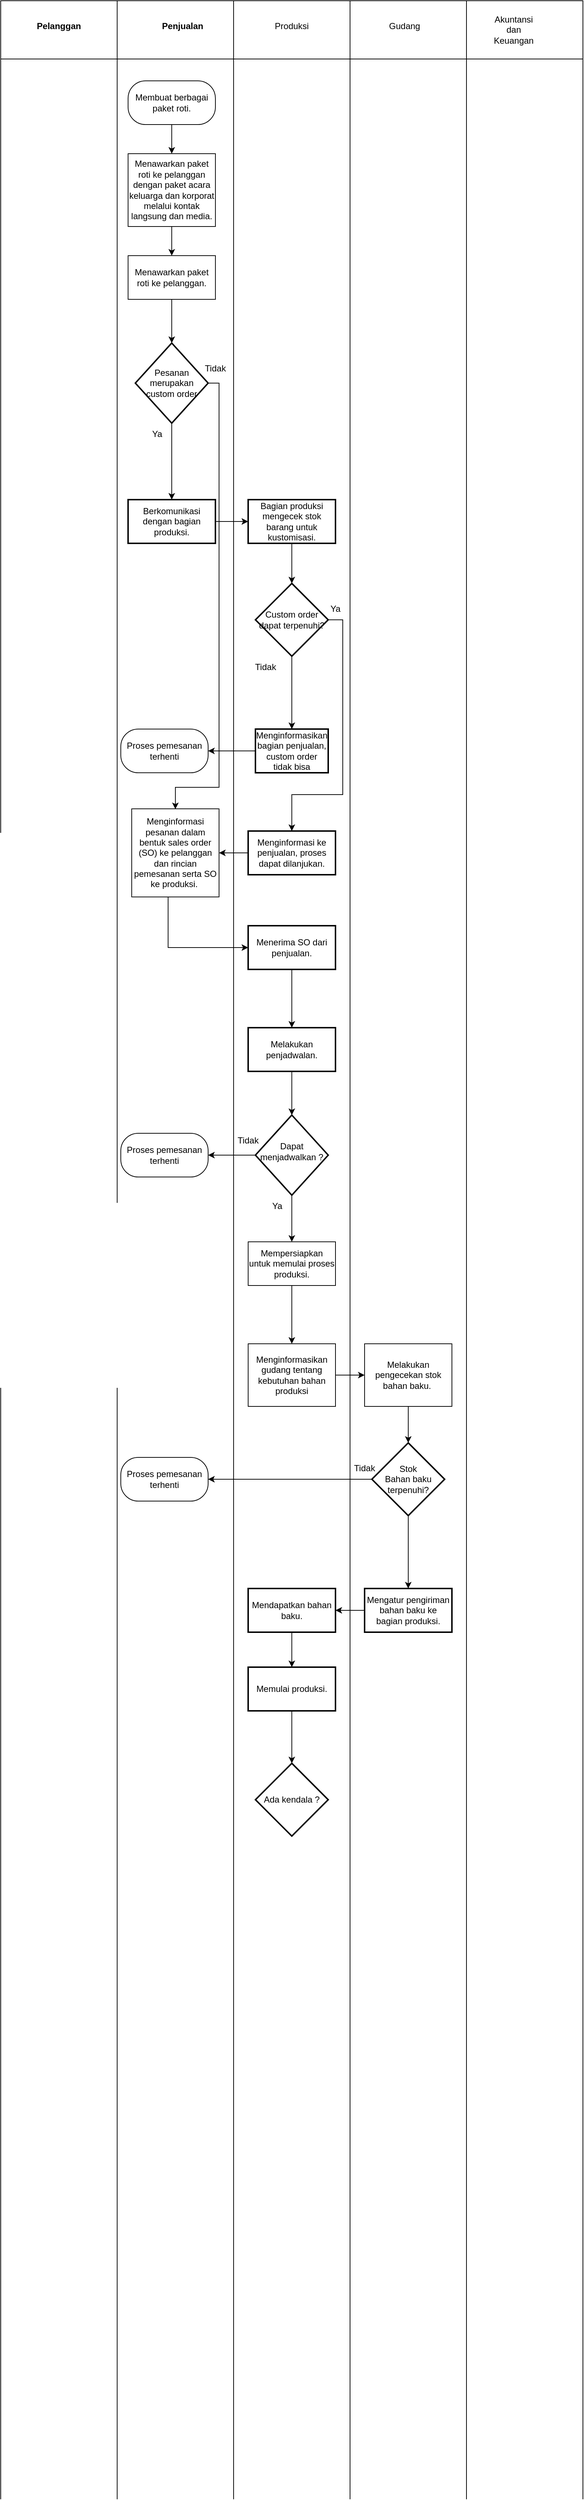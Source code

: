 <mxfile version="23.1.2" type="github">
  <diagram name="Page-1" id="GLsYwR4bpoCbrgy6YhnN">
    <mxGraphModel dx="1257" dy="620" grid="1" gridSize="10" guides="1" tooltips="1" connect="1" arrows="1" fold="1" page="1" pageScale="1" pageWidth="827" pageHeight="1169" math="0" shadow="0">
      <root>
        <mxCell id="0" />
        <mxCell id="1" parent="0" />
        <mxCell id="YVFMAMZDy8oQ01eAMkrq-2" value="" style="shape=table;startSize=0;container=1;collapsible=0;childLayout=tableLayout;fontSize=16;movable=1;resizable=1;rotatable=1;deletable=1;editable=1;locked=0;connectable=1;" vertex="1" parent="1">
          <mxGeometry x="20" y="50" width="800" height="80" as="geometry" />
        </mxCell>
        <mxCell id="YVFMAMZDy8oQ01eAMkrq-3" value="" style="shape=tableRow;horizontal=0;startSize=0;swimlaneHead=0;swimlaneBody=0;strokeColor=inherit;top=0;left=0;bottom=0;right=0;collapsible=0;dropTarget=0;fillColor=none;points=[[0,0.5],[1,0.5]];portConstraint=eastwest;fontSize=16;" vertex="1" parent="YVFMAMZDy8oQ01eAMkrq-2">
          <mxGeometry width="800" height="80" as="geometry" />
        </mxCell>
        <mxCell id="YVFMAMZDy8oQ01eAMkrq-4" value="" style="shape=partialRectangle;html=1;whiteSpace=wrap;connectable=0;strokeColor=inherit;overflow=hidden;fillColor=none;top=0;left=0;bottom=0;right=0;pointerEvents=1;fontSize=16;" vertex="1" parent="YVFMAMZDy8oQ01eAMkrq-3">
          <mxGeometry width="160" height="80" as="geometry">
            <mxRectangle width="160" height="80" as="alternateBounds" />
          </mxGeometry>
        </mxCell>
        <mxCell id="YVFMAMZDy8oQ01eAMkrq-5" value="" style="shape=partialRectangle;html=1;whiteSpace=wrap;connectable=0;strokeColor=inherit;overflow=hidden;fillColor=none;top=0;left=0;bottom=0;right=0;pointerEvents=1;fontSize=16;" vertex="1" parent="YVFMAMZDy8oQ01eAMkrq-3">
          <mxGeometry x="160" width="160" height="80" as="geometry">
            <mxRectangle width="160" height="80" as="alternateBounds" />
          </mxGeometry>
        </mxCell>
        <mxCell id="YVFMAMZDy8oQ01eAMkrq-6" value="" style="shape=partialRectangle;html=1;whiteSpace=wrap;connectable=0;strokeColor=inherit;overflow=hidden;fillColor=none;top=0;left=0;bottom=0;right=0;pointerEvents=1;fontSize=16;" vertex="1" parent="YVFMAMZDy8oQ01eAMkrq-3">
          <mxGeometry x="320" width="160" height="80" as="geometry">
            <mxRectangle width="160" height="80" as="alternateBounds" />
          </mxGeometry>
        </mxCell>
        <mxCell id="YVFMAMZDy8oQ01eAMkrq-19" style="shape=partialRectangle;html=1;whiteSpace=wrap;connectable=0;strokeColor=inherit;overflow=hidden;fillColor=none;top=0;left=0;bottom=0;right=0;pointerEvents=1;fontSize=16;" vertex="1" parent="YVFMAMZDy8oQ01eAMkrq-3">
          <mxGeometry x="480" width="160" height="80" as="geometry">
            <mxRectangle width="160" height="80" as="alternateBounds" />
          </mxGeometry>
        </mxCell>
        <mxCell id="YVFMAMZDy8oQ01eAMkrq-28" style="shape=partialRectangle;html=1;whiteSpace=wrap;connectable=0;strokeColor=inherit;overflow=hidden;fillColor=none;top=0;left=0;bottom=0;right=0;pointerEvents=1;fontSize=16;" vertex="1" parent="YVFMAMZDy8oQ01eAMkrq-3">
          <mxGeometry x="640" width="160" height="80" as="geometry">
            <mxRectangle width="160" height="80" as="alternateBounds" />
          </mxGeometry>
        </mxCell>
        <mxCell id="YVFMAMZDy8oQ01eAMkrq-30" value="" style="shape=partialRectangle;whiteSpace=wrap;html=1;bottom=0;top=0;fillColor=none;movable=1;resizable=1;rotatable=1;deletable=1;editable=1;locked=0;connectable=1;" vertex="1" parent="1">
          <mxGeometry x="20" y="130" width="160" height="3350" as="geometry" />
        </mxCell>
        <mxCell id="YVFMAMZDy8oQ01eAMkrq-31" value="" style="shape=partialRectangle;whiteSpace=wrap;html=1;bottom=0;top=0;fillColor=none;movable=1;resizable=1;rotatable=1;deletable=1;editable=1;locked=0;connectable=1;" vertex="1" parent="1">
          <mxGeometry x="180" y="120" width="160" height="3360" as="geometry" />
        </mxCell>
        <mxCell id="YVFMAMZDy8oQ01eAMkrq-33" value="" style="shape=partialRectangle;whiteSpace=wrap;html=1;bottom=0;top=0;fillColor=none;movable=1;resizable=1;rotatable=1;deletable=1;editable=1;locked=0;connectable=1;" vertex="1" parent="1">
          <mxGeometry x="500" y="130" width="160" height="3350" as="geometry" />
        </mxCell>
        <mxCell id="YVFMAMZDy8oQ01eAMkrq-34" value="" style="shape=partialRectangle;whiteSpace=wrap;html=1;bottom=0;top=0;fillColor=none;movable=1;resizable=1;rotatable=1;deletable=1;editable=1;locked=0;connectable=1;" vertex="1" parent="1">
          <mxGeometry x="660" y="130" width="160" height="3350" as="geometry" />
        </mxCell>
        <mxCell id="YVFMAMZDy8oQ01eAMkrq-35" value="Pelanggan" style="text;html=1;strokeColor=none;fillColor=none;align=center;verticalAlign=middle;whiteSpace=wrap;rounded=0;fontStyle=1" vertex="1" parent="1">
          <mxGeometry x="70" y="70" width="60" height="30" as="geometry" />
        </mxCell>
        <mxCell id="YVFMAMZDy8oQ01eAMkrq-36" value="Penjualan" style="text;html=1;strokeColor=none;fillColor=none;align=center;verticalAlign=middle;whiteSpace=wrap;rounded=0;fontStyle=1" vertex="1" parent="1">
          <mxGeometry x="240" y="70" width="60" height="30" as="geometry" />
        </mxCell>
        <mxCell id="YVFMAMZDy8oQ01eAMkrq-37" value="Produksi" style="text;html=1;strokeColor=none;fillColor=none;align=center;verticalAlign=middle;whiteSpace=wrap;rounded=0;" vertex="1" parent="1">
          <mxGeometry x="390" y="70" width="60" height="30" as="geometry" />
        </mxCell>
        <mxCell id="YVFMAMZDy8oQ01eAMkrq-38" value="Gudang" style="text;html=1;strokeColor=none;fillColor=none;align=center;verticalAlign=middle;whiteSpace=wrap;rounded=0;" vertex="1" parent="1">
          <mxGeometry x="545" y="70" width="60" height="30" as="geometry" />
        </mxCell>
        <mxCell id="YVFMAMZDy8oQ01eAMkrq-39" value="Akuntansi dan Keuangan" style="text;html=1;strokeColor=none;fillColor=none;align=center;verticalAlign=middle;whiteSpace=wrap;rounded=0;" vertex="1" parent="1">
          <mxGeometry x="695" y="75" width="60" height="30" as="geometry" />
        </mxCell>
        <mxCell id="YVFMAMZDy8oQ01eAMkrq-42" value="" style="edgeStyle=orthogonalEdgeStyle;rounded=0;orthogonalLoop=1;jettySize=auto;html=1;" edge="1" parent="1" source="YVFMAMZDy8oQ01eAMkrq-40" target="YVFMAMZDy8oQ01eAMkrq-41">
          <mxGeometry relative="1" as="geometry" />
        </mxCell>
        <mxCell id="YVFMAMZDy8oQ01eAMkrq-40" value="Membuat berbagai paket roti." style="rounded=1;whiteSpace=wrap;html=1;arcSize=40;" vertex="1" parent="1">
          <mxGeometry x="195" y="160" width="120" height="60" as="geometry" />
        </mxCell>
        <mxCell id="YVFMAMZDy8oQ01eAMkrq-44" value="" style="edgeStyle=orthogonalEdgeStyle;rounded=0;orthogonalLoop=1;jettySize=auto;html=1;" edge="1" parent="1" source="YVFMAMZDy8oQ01eAMkrq-41" target="YVFMAMZDy8oQ01eAMkrq-43">
          <mxGeometry relative="1" as="geometry" />
        </mxCell>
        <mxCell id="YVFMAMZDy8oQ01eAMkrq-41" value="Menawarkan paket roti ke pelanggan dengan paket acara keluarga dan korporat melalui kontak langsung dan media." style="rounded=0;whiteSpace=wrap;html=1;" vertex="1" parent="1">
          <mxGeometry x="195" y="260" width="120" height="100" as="geometry" />
        </mxCell>
        <mxCell id="YVFMAMZDy8oQ01eAMkrq-47" value="" style="edgeStyle=orthogonalEdgeStyle;rounded=0;orthogonalLoop=1;jettySize=auto;html=1;" edge="1" parent="1" source="YVFMAMZDy8oQ01eAMkrq-43" target="YVFMAMZDy8oQ01eAMkrq-46">
          <mxGeometry relative="1" as="geometry" />
        </mxCell>
        <mxCell id="YVFMAMZDy8oQ01eAMkrq-43" value="Menawarkan paket roti ke pelanggan." style="rounded=0;whiteSpace=wrap;html=1;" vertex="1" parent="1">
          <mxGeometry x="195" y="400" width="120" height="60" as="geometry" />
        </mxCell>
        <mxCell id="YVFMAMZDy8oQ01eAMkrq-49" value="" style="edgeStyle=orthogonalEdgeStyle;rounded=0;orthogonalLoop=1;jettySize=auto;html=1;" edge="1" parent="1" source="YVFMAMZDy8oQ01eAMkrq-46" target="YVFMAMZDy8oQ01eAMkrq-48">
          <mxGeometry relative="1" as="geometry" />
        </mxCell>
        <mxCell id="YVFMAMZDy8oQ01eAMkrq-46" value="Pesanan merupakan custom order" style="strokeWidth=2;html=1;shape=mxgraph.flowchart.decision;whiteSpace=wrap;" vertex="1" parent="1">
          <mxGeometry x="205" y="520" width="100" height="110" as="geometry" />
        </mxCell>
        <mxCell id="YVFMAMZDy8oQ01eAMkrq-55" style="edgeStyle=orthogonalEdgeStyle;rounded=0;orthogonalLoop=1;jettySize=auto;html=1;" edge="1" parent="1" source="YVFMAMZDy8oQ01eAMkrq-48" target="YVFMAMZDy8oQ01eAMkrq-53">
          <mxGeometry relative="1" as="geometry" />
        </mxCell>
        <mxCell id="YVFMAMZDy8oQ01eAMkrq-48" value="Berkomunikasi dengan bagian produksi." style="whiteSpace=wrap;html=1;strokeWidth=2;" vertex="1" parent="1">
          <mxGeometry x="195" y="735" width="120" height="60" as="geometry" />
        </mxCell>
        <mxCell id="YVFMAMZDy8oQ01eAMkrq-50" value="Ya" style="text;html=1;strokeColor=none;fillColor=none;align=center;verticalAlign=middle;whiteSpace=wrap;rounded=0;" vertex="1" parent="1">
          <mxGeometry x="205" y="630" width="60" height="30" as="geometry" />
        </mxCell>
        <mxCell id="YVFMAMZDy8oQ01eAMkrq-51" value="Tidak" style="text;html=1;strokeColor=none;fillColor=none;align=center;verticalAlign=middle;whiteSpace=wrap;rounded=0;" vertex="1" parent="1">
          <mxGeometry x="285" y="540" width="60" height="30" as="geometry" />
        </mxCell>
        <mxCell id="YVFMAMZDy8oQ01eAMkrq-58" value="" style="edgeStyle=orthogonalEdgeStyle;rounded=0;orthogonalLoop=1;jettySize=auto;html=1;" edge="1" parent="1" source="YVFMAMZDy8oQ01eAMkrq-53" target="YVFMAMZDy8oQ01eAMkrq-57">
          <mxGeometry relative="1" as="geometry" />
        </mxCell>
        <mxCell id="YVFMAMZDy8oQ01eAMkrq-53" value="Bagian produksi mengecek stok barang untuk kustomisasi." style="whiteSpace=wrap;html=1;strokeWidth=2;" vertex="1" parent="1">
          <mxGeometry x="360" y="735" width="120" height="60" as="geometry" />
        </mxCell>
        <mxCell id="YVFMAMZDy8oQ01eAMkrq-56" style="edgeStyle=orthogonalEdgeStyle;rounded=0;orthogonalLoop=1;jettySize=auto;html=1;exitX=0.5;exitY=1;exitDx=0;exitDy=0;" edge="1" parent="1" source="YVFMAMZDy8oQ01eAMkrq-53" target="YVFMAMZDy8oQ01eAMkrq-53">
          <mxGeometry relative="1" as="geometry" />
        </mxCell>
        <mxCell id="YVFMAMZDy8oQ01eAMkrq-65" value="" style="edgeStyle=orthogonalEdgeStyle;rounded=0;orthogonalLoop=1;jettySize=auto;html=1;" edge="1" parent="1" source="YVFMAMZDy8oQ01eAMkrq-57" target="YVFMAMZDy8oQ01eAMkrq-64">
          <mxGeometry relative="1" as="geometry" />
        </mxCell>
        <mxCell id="YVFMAMZDy8oQ01eAMkrq-71" style="edgeStyle=orthogonalEdgeStyle;rounded=0;orthogonalLoop=1;jettySize=auto;html=1;entryX=0.5;entryY=0;entryDx=0;entryDy=0;" edge="1" parent="1" source="YVFMAMZDy8oQ01eAMkrq-57" target="YVFMAMZDy8oQ01eAMkrq-70">
          <mxGeometry relative="1" as="geometry">
            <Array as="points">
              <mxPoint x="490" y="900" />
              <mxPoint x="490" y="1140" />
              <mxPoint x="420" y="1140" />
            </Array>
          </mxGeometry>
        </mxCell>
        <mxCell id="YVFMAMZDy8oQ01eAMkrq-57" value="Custom order dapat terpenuhi?" style="strokeWidth=2;html=1;shape=mxgraph.flowchart.decision;whiteSpace=wrap;" vertex="1" parent="1">
          <mxGeometry x="370" y="850" width="100" height="100" as="geometry" />
        </mxCell>
        <mxCell id="YVFMAMZDy8oQ01eAMkrq-61" value="Tidak" style="text;html=1;strokeColor=none;fillColor=none;align=center;verticalAlign=middle;whiteSpace=wrap;rounded=0;" vertex="1" parent="1">
          <mxGeometry x="354" y="950" width="60" height="30" as="geometry" />
        </mxCell>
        <mxCell id="YVFMAMZDy8oQ01eAMkrq-62" value="Proses pemesanan terhenti" style="rounded=1;whiteSpace=wrap;html=1;arcSize=40;" vertex="1" parent="1">
          <mxGeometry x="185" y="1050" width="120" height="60" as="geometry" />
        </mxCell>
        <mxCell id="YVFMAMZDy8oQ01eAMkrq-66" value="" style="edgeStyle=orthogonalEdgeStyle;rounded=0;orthogonalLoop=1;jettySize=auto;html=1;" edge="1" parent="1" source="YVFMAMZDy8oQ01eAMkrq-64" target="YVFMAMZDy8oQ01eAMkrq-62">
          <mxGeometry relative="1" as="geometry" />
        </mxCell>
        <mxCell id="YVFMAMZDy8oQ01eAMkrq-64" value="Menginformasikan bagian penjualan, custom order tidak bisa" style="whiteSpace=wrap;html=1;strokeWidth=2;" vertex="1" parent="1">
          <mxGeometry x="370" y="1050" width="100" height="60" as="geometry" />
        </mxCell>
        <mxCell id="YVFMAMZDy8oQ01eAMkrq-82" style="edgeStyle=orthogonalEdgeStyle;rounded=0;orthogonalLoop=1;jettySize=auto;html=1;entryX=1;entryY=0.5;entryDx=0;entryDy=0;" edge="1" parent="1" source="YVFMAMZDy8oQ01eAMkrq-70" target="YVFMAMZDy8oQ01eAMkrq-73">
          <mxGeometry relative="1" as="geometry" />
        </mxCell>
        <mxCell id="YVFMAMZDy8oQ01eAMkrq-70" value="Menginformasi ke penjualan, proses dapat dilanjukan." style="whiteSpace=wrap;html=1;strokeWidth=2;" vertex="1" parent="1">
          <mxGeometry x="360" y="1190" width="120" height="60" as="geometry" />
        </mxCell>
        <mxCell id="YVFMAMZDy8oQ01eAMkrq-72" value="Ya" style="text;html=1;strokeColor=none;fillColor=none;align=center;verticalAlign=middle;whiteSpace=wrap;rounded=0;" vertex="1" parent="1">
          <mxGeometry x="450" y="870" width="60" height="30" as="geometry" />
        </mxCell>
        <mxCell id="YVFMAMZDy8oQ01eAMkrq-87" style="edgeStyle=orthogonalEdgeStyle;rounded=0;orthogonalLoop=1;jettySize=auto;html=1;entryX=0;entryY=0.5;entryDx=0;entryDy=0;" edge="1" parent="1" source="YVFMAMZDy8oQ01eAMkrq-73" target="YVFMAMZDy8oQ01eAMkrq-86">
          <mxGeometry relative="1" as="geometry">
            <Array as="points">
              <mxPoint x="250" y="1350" />
            </Array>
          </mxGeometry>
        </mxCell>
        <mxCell id="YVFMAMZDy8oQ01eAMkrq-73" value="Menginformasi pesanan dalam bentuk sales order (SO) ke pelanggan dan rincian pemesanan serta SO ke produksi.&amp;nbsp;" style="rounded=0;whiteSpace=wrap;html=1;" vertex="1" parent="1">
          <mxGeometry x="200" y="1159.5" width="120" height="121" as="geometry" />
        </mxCell>
        <mxCell id="YVFMAMZDy8oQ01eAMkrq-84" style="edgeStyle=orthogonalEdgeStyle;rounded=0;orthogonalLoop=1;jettySize=auto;html=1;" edge="1" parent="1" source="YVFMAMZDy8oQ01eAMkrq-46">
          <mxGeometry relative="1" as="geometry">
            <mxPoint x="260" y="1160" as="targetPoint" />
            <Array as="points">
              <mxPoint x="320" y="575" />
              <mxPoint x="320" y="1130" />
              <mxPoint x="260" y="1130" />
            </Array>
          </mxGeometry>
        </mxCell>
        <mxCell id="YVFMAMZDy8oQ01eAMkrq-89" value="" style="edgeStyle=orthogonalEdgeStyle;rounded=0;orthogonalLoop=1;jettySize=auto;html=1;" edge="1" parent="1" source="YVFMAMZDy8oQ01eAMkrq-86" target="YVFMAMZDy8oQ01eAMkrq-88">
          <mxGeometry relative="1" as="geometry" />
        </mxCell>
        <mxCell id="YVFMAMZDy8oQ01eAMkrq-86" value="Menerima SO dari penjualan." style="whiteSpace=wrap;html=1;strokeWidth=2;" vertex="1" parent="1">
          <mxGeometry x="360" y="1320" width="120" height="60" as="geometry" />
        </mxCell>
        <mxCell id="YVFMAMZDy8oQ01eAMkrq-91" value="" style="edgeStyle=orthogonalEdgeStyle;rounded=0;orthogonalLoop=1;jettySize=auto;html=1;" edge="1" parent="1" source="YVFMAMZDy8oQ01eAMkrq-88" target="YVFMAMZDy8oQ01eAMkrq-90">
          <mxGeometry relative="1" as="geometry" />
        </mxCell>
        <mxCell id="YVFMAMZDy8oQ01eAMkrq-88" value="Melakukan penjadwalan." style="whiteSpace=wrap;html=1;strokeWidth=2;" vertex="1" parent="1">
          <mxGeometry x="360" y="1460" width="120" height="60" as="geometry" />
        </mxCell>
        <mxCell id="YVFMAMZDy8oQ01eAMkrq-94" value="" style="edgeStyle=orthogonalEdgeStyle;rounded=0;orthogonalLoop=1;jettySize=auto;html=1;" edge="1" parent="1" source="YVFMAMZDy8oQ01eAMkrq-90" target="YVFMAMZDy8oQ01eAMkrq-93">
          <mxGeometry relative="1" as="geometry" />
        </mxCell>
        <mxCell id="YVFMAMZDy8oQ01eAMkrq-97" value="" style="edgeStyle=orthogonalEdgeStyle;rounded=0;orthogonalLoop=1;jettySize=auto;html=1;" edge="1" parent="1" source="YVFMAMZDy8oQ01eAMkrq-90" target="YVFMAMZDy8oQ01eAMkrq-96">
          <mxGeometry relative="1" as="geometry" />
        </mxCell>
        <mxCell id="YVFMAMZDy8oQ01eAMkrq-90" value="Dapat menjadwalkan ?" style="strokeWidth=2;html=1;shape=mxgraph.flowchart.decision;whiteSpace=wrap;spacingBottom=11;" vertex="1" parent="1">
          <mxGeometry x="370" y="1580" width="100" height="110" as="geometry" />
        </mxCell>
        <mxCell id="YVFMAMZDy8oQ01eAMkrq-93" value="Proses pemesanan terhenti" style="rounded=1;whiteSpace=wrap;html=1;arcSize=40;" vertex="1" parent="1">
          <mxGeometry x="185" y="1605" width="120" height="60" as="geometry" />
        </mxCell>
        <mxCell id="YVFMAMZDy8oQ01eAMkrq-95" value="Tidak" style="text;html=1;strokeColor=none;fillColor=none;align=center;verticalAlign=middle;whiteSpace=wrap;rounded=0;" vertex="1" parent="1">
          <mxGeometry x="330" y="1600" width="60" height="30" as="geometry" />
        </mxCell>
        <mxCell id="YVFMAMZDy8oQ01eAMkrq-101" value="" style="edgeStyle=orthogonalEdgeStyle;rounded=0;orthogonalLoop=1;jettySize=auto;html=1;" edge="1" parent="1" source="YVFMAMZDy8oQ01eAMkrq-96" target="YVFMAMZDy8oQ01eAMkrq-100">
          <mxGeometry relative="1" as="geometry" />
        </mxCell>
        <mxCell id="YVFMAMZDy8oQ01eAMkrq-96" value="Mempersiapkan untuk memulai proses produksi." style="rounded=0;whiteSpace=wrap;html=1;" vertex="1" parent="1">
          <mxGeometry x="360" y="1754" width="120" height="60" as="geometry" />
        </mxCell>
        <mxCell id="YVFMAMZDy8oQ01eAMkrq-98" value="Ya" style="text;html=1;strokeColor=none;fillColor=none;align=center;verticalAlign=middle;whiteSpace=wrap;rounded=0;" vertex="1" parent="1">
          <mxGeometry x="370" y="1690" width="60" height="30" as="geometry" />
        </mxCell>
        <mxCell id="YVFMAMZDy8oQ01eAMkrq-105" value="" style="edgeStyle=orthogonalEdgeStyle;rounded=0;orthogonalLoop=1;jettySize=auto;html=1;" edge="1" parent="1" source="YVFMAMZDy8oQ01eAMkrq-100" target="YVFMAMZDy8oQ01eAMkrq-102">
          <mxGeometry relative="1" as="geometry" />
        </mxCell>
        <mxCell id="YVFMAMZDy8oQ01eAMkrq-100" value="Menginformasikan gudang tentang kebutuhan bahan produksi" style="rounded=0;whiteSpace=wrap;html=1;" vertex="1" parent="1">
          <mxGeometry x="360" y="1894" width="120" height="86" as="geometry" />
        </mxCell>
        <mxCell id="YVFMAMZDy8oQ01eAMkrq-104" value="" style="edgeStyle=orthogonalEdgeStyle;rounded=0;orthogonalLoop=1;jettySize=auto;html=1;" edge="1" parent="1" source="YVFMAMZDy8oQ01eAMkrq-102" target="YVFMAMZDy8oQ01eAMkrq-103">
          <mxGeometry relative="1" as="geometry" />
        </mxCell>
        <mxCell id="YVFMAMZDy8oQ01eAMkrq-102" value="Melakukan pengecekan stok bahan baku.&amp;nbsp;" style="rounded=0;whiteSpace=wrap;html=1;" vertex="1" parent="1">
          <mxGeometry x="520" y="1894" width="120" height="86" as="geometry" />
        </mxCell>
        <mxCell id="YVFMAMZDy8oQ01eAMkrq-107" style="edgeStyle=orthogonalEdgeStyle;rounded=0;orthogonalLoop=1;jettySize=auto;html=1;" edge="1" parent="1" source="YVFMAMZDy8oQ01eAMkrq-103" target="YVFMAMZDy8oQ01eAMkrq-106">
          <mxGeometry relative="1" as="geometry" />
        </mxCell>
        <mxCell id="YVFMAMZDy8oQ01eAMkrq-111" value="" style="edgeStyle=orthogonalEdgeStyle;rounded=0;orthogonalLoop=1;jettySize=auto;html=1;" edge="1" parent="1" source="YVFMAMZDy8oQ01eAMkrq-103" target="YVFMAMZDy8oQ01eAMkrq-110">
          <mxGeometry relative="1" as="geometry" />
        </mxCell>
        <mxCell id="YVFMAMZDy8oQ01eAMkrq-103" value="Stok &lt;br&gt;Bahan baku terpenuhi?" style="strokeWidth=2;html=1;shape=mxgraph.flowchart.decision;whiteSpace=wrap;" vertex="1" parent="1">
          <mxGeometry x="530" y="2030" width="100" height="100" as="geometry" />
        </mxCell>
        <mxCell id="YVFMAMZDy8oQ01eAMkrq-106" value="Proses pemesanan terhenti" style="rounded=1;whiteSpace=wrap;html=1;arcSize=40;" vertex="1" parent="1">
          <mxGeometry x="185" y="2050" width="120" height="60" as="geometry" />
        </mxCell>
        <mxCell id="YVFMAMZDy8oQ01eAMkrq-108" value="Tidak" style="text;html=1;strokeColor=none;fillColor=none;align=center;verticalAlign=middle;whiteSpace=wrap;rounded=0;" vertex="1" parent="1">
          <mxGeometry x="490" y="2050" width="60" height="30" as="geometry" />
        </mxCell>
        <mxCell id="YVFMAMZDy8oQ01eAMkrq-113" value="" style="edgeStyle=orthogonalEdgeStyle;rounded=0;orthogonalLoop=1;jettySize=auto;html=1;" edge="1" parent="1" source="YVFMAMZDy8oQ01eAMkrq-110" target="YVFMAMZDy8oQ01eAMkrq-112">
          <mxGeometry relative="1" as="geometry" />
        </mxCell>
        <mxCell id="YVFMAMZDy8oQ01eAMkrq-110" value="Mengatur pengiriman bahan baku ke bagian produksi." style="whiteSpace=wrap;html=1;strokeWidth=2;" vertex="1" parent="1">
          <mxGeometry x="520" y="2230" width="120" height="60" as="geometry" />
        </mxCell>
        <mxCell id="YVFMAMZDy8oQ01eAMkrq-115" value="" style="edgeStyle=orthogonalEdgeStyle;rounded=0;orthogonalLoop=1;jettySize=auto;html=1;" edge="1" parent="1" source="YVFMAMZDy8oQ01eAMkrq-112" target="YVFMAMZDy8oQ01eAMkrq-114">
          <mxGeometry relative="1" as="geometry" />
        </mxCell>
        <mxCell id="YVFMAMZDy8oQ01eAMkrq-112" value="Mendapatkan bahan baku." style="whiteSpace=wrap;html=1;strokeWidth=2;" vertex="1" parent="1">
          <mxGeometry x="360" y="2230" width="120" height="60" as="geometry" />
        </mxCell>
        <mxCell id="YVFMAMZDy8oQ01eAMkrq-117" value="" style="edgeStyle=orthogonalEdgeStyle;rounded=0;orthogonalLoop=1;jettySize=auto;html=1;" edge="1" parent="1" source="YVFMAMZDy8oQ01eAMkrq-114" target="YVFMAMZDy8oQ01eAMkrq-116">
          <mxGeometry relative="1" as="geometry" />
        </mxCell>
        <mxCell id="YVFMAMZDy8oQ01eAMkrq-114" value="Memulai produksi." style="whiteSpace=wrap;html=1;strokeWidth=2;" vertex="1" parent="1">
          <mxGeometry x="360" y="2338" width="120" height="60" as="geometry" />
        </mxCell>
        <mxCell id="YVFMAMZDy8oQ01eAMkrq-116" value="Ada kendala ?" style="strokeWidth=2;html=1;shape=mxgraph.flowchart.decision;whiteSpace=wrap;" vertex="1" parent="1">
          <mxGeometry x="370" y="2470" width="100" height="100" as="geometry" />
        </mxCell>
      </root>
    </mxGraphModel>
  </diagram>
</mxfile>
